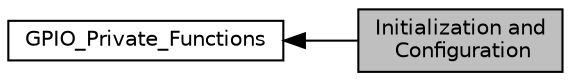digraph "Initialization and Configuration"
{
  edge [fontname="Helvetica",fontsize="10",labelfontname="Helvetica",labelfontsize="10"];
  node [fontname="Helvetica",fontsize="10",shape=record];
  rankdir=LR;
  Node1 [label="GPIO_Private_Functions",height=0.2,width=0.4,color="black", fillcolor="white", style="filled",URL="$group___g_p_i_o___private___functions.html"];
  Node0 [label="Initialization and\l Configuration",height=0.2,width=0.4,color="black", fillcolor="grey75", style="filled", fontcolor="black"];
  Node1->Node0 [shape=plaintext, dir="back", style="solid"];
}
